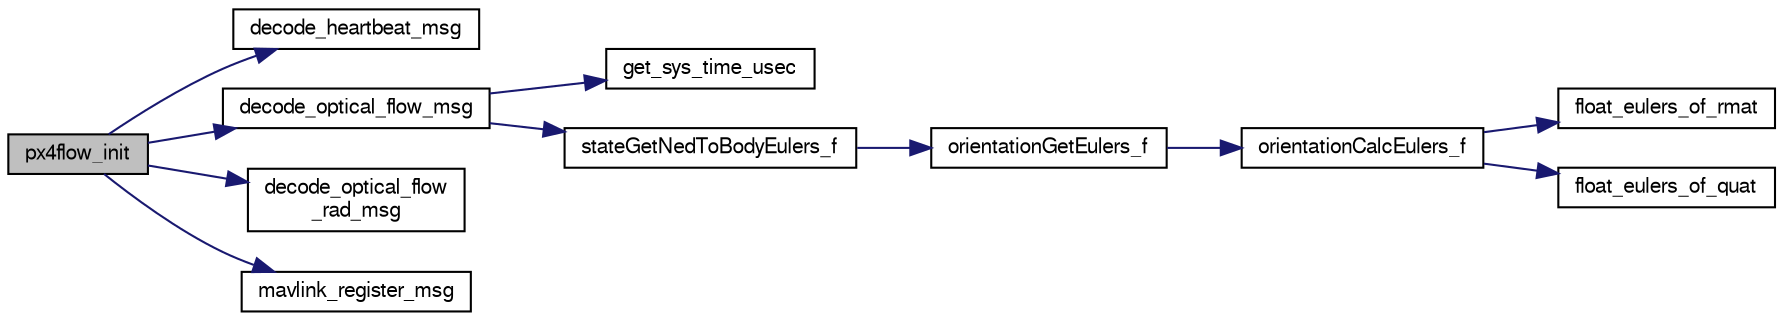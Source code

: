 digraph "px4flow_init"
{
  edge [fontname="FreeSans",fontsize="10",labelfontname="FreeSans",labelfontsize="10"];
  node [fontname="FreeSans",fontsize="10",shape=record];
  rankdir="LR";
  Node1 [label="px4flow_init",height=0.2,width=0.4,color="black", fillcolor="grey75", style="filled", fontcolor="black"];
  Node1 -> Node2 [color="midnightblue",fontsize="10",style="solid",fontname="FreeSans"];
  Node2 [label="decode_heartbeat_msg",height=0.2,width=0.4,color="black", fillcolor="white", style="filled",URL="$px4flow_8c.html#a262ad3d1424092914f4b0029a61c9ea8"];
  Node1 -> Node3 [color="midnightblue",fontsize="10",style="solid",fontname="FreeSans"];
  Node3 [label="decode_optical_flow_msg",height=0.2,width=0.4,color="black", fillcolor="white", style="filled",URL="$px4flow_8c.html#a9a3bfd0997e1386b7e6657cdddbd1681"];
  Node3 -> Node4 [color="midnightblue",fontsize="10",style="solid",fontname="FreeSans"];
  Node4 [label="get_sys_time_usec",height=0.2,width=0.4,color="black", fillcolor="white", style="filled",URL="$chibios_2mcu__periph_2sys__time__arch_8c.html#a7ddfef1f78a56c6b4c4c536b5d670bfb",tooltip="Get the time in microseconds since startup. "];
  Node3 -> Node5 [color="midnightblue",fontsize="10",style="solid",fontname="FreeSans"];
  Node5 [label="stateGetNedToBodyEulers_f",height=0.2,width=0.4,color="black", fillcolor="white", style="filled",URL="$group__state__attitude.html#ga9a5e6bac6e7d78e1b33430e73344615b",tooltip="Get vehicle body attitude euler angles (float). "];
  Node5 -> Node6 [color="midnightblue",fontsize="10",style="solid",fontname="FreeSans"];
  Node6 [label="orientationGetEulers_f",height=0.2,width=0.4,color="black", fillcolor="white", style="filled",URL="$group__math__orientation__representation.html#gaaae3838d0b45682d48257d5dbfff3030",tooltip="Get vehicle body attitude euler angles (float). "];
  Node6 -> Node7 [color="midnightblue",fontsize="10",style="solid",fontname="FreeSans"];
  Node7 [label="orientationCalcEulers_f",height=0.2,width=0.4,color="black", fillcolor="white", style="filled",URL="$group__math__orientation__representation.html#ga8b8bf1c74adb971f399f0dd4f84d9388"];
  Node7 -> Node8 [color="midnightblue",fontsize="10",style="solid",fontname="FreeSans"];
  Node8 [label="float_eulers_of_rmat",height=0.2,width=0.4,color="black", fillcolor="white", style="filled",URL="$group__math__algebra__float.html#gac568e7074d2732d1237f80898c1dfb76"];
  Node7 -> Node9 [color="midnightblue",fontsize="10",style="solid",fontname="FreeSans"];
  Node9 [label="float_eulers_of_quat",height=0.2,width=0.4,color="black", fillcolor="white", style="filled",URL="$group__math__algebra__float.html#gacd48accfe6eaac320b0d651d894e1db8",tooltip="euler rotation &#39;ZYX&#39; "];
  Node1 -> Node10 [color="midnightblue",fontsize="10",style="solid",fontname="FreeSans"];
  Node10 [label="decode_optical_flow\l_rad_msg",height=0.2,width=0.4,color="black", fillcolor="white", style="filled",URL="$px4flow_8c.html#a01ce35bd9354fd881ce9a72d43a51886",tooltip="According to https://pixhawk.org/modules/px4flow the PX4flow module outputs OPTICAL_FLOW_RAD message ..."];
  Node1 -> Node11 [color="midnightblue",fontsize="10",style="solid",fontname="FreeSans"];
  Node11 [label="mavlink_register_msg",height=0.2,width=0.4,color="black", fillcolor="white", style="filled",URL="$mavlink__decoder_8h.html#a25eeab8c2d4bf1615309f5c913d956ab",tooltip="Register a callback for a mavlink message. "];
}
